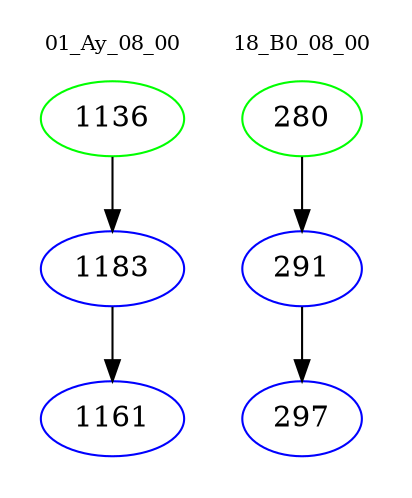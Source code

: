 digraph{
subgraph cluster_0 {
color = white
label = "01_Ay_08_00";
fontsize=10;
T0_1136 [label="1136", color="green"]
T0_1136 -> T0_1183 [color="black"]
T0_1183 [label="1183", color="blue"]
T0_1183 -> T0_1161 [color="black"]
T0_1161 [label="1161", color="blue"]
}
subgraph cluster_1 {
color = white
label = "18_B0_08_00";
fontsize=10;
T1_280 [label="280", color="green"]
T1_280 -> T1_291 [color="black"]
T1_291 [label="291", color="blue"]
T1_291 -> T1_297 [color="black"]
T1_297 [label="297", color="blue"]
}
}
